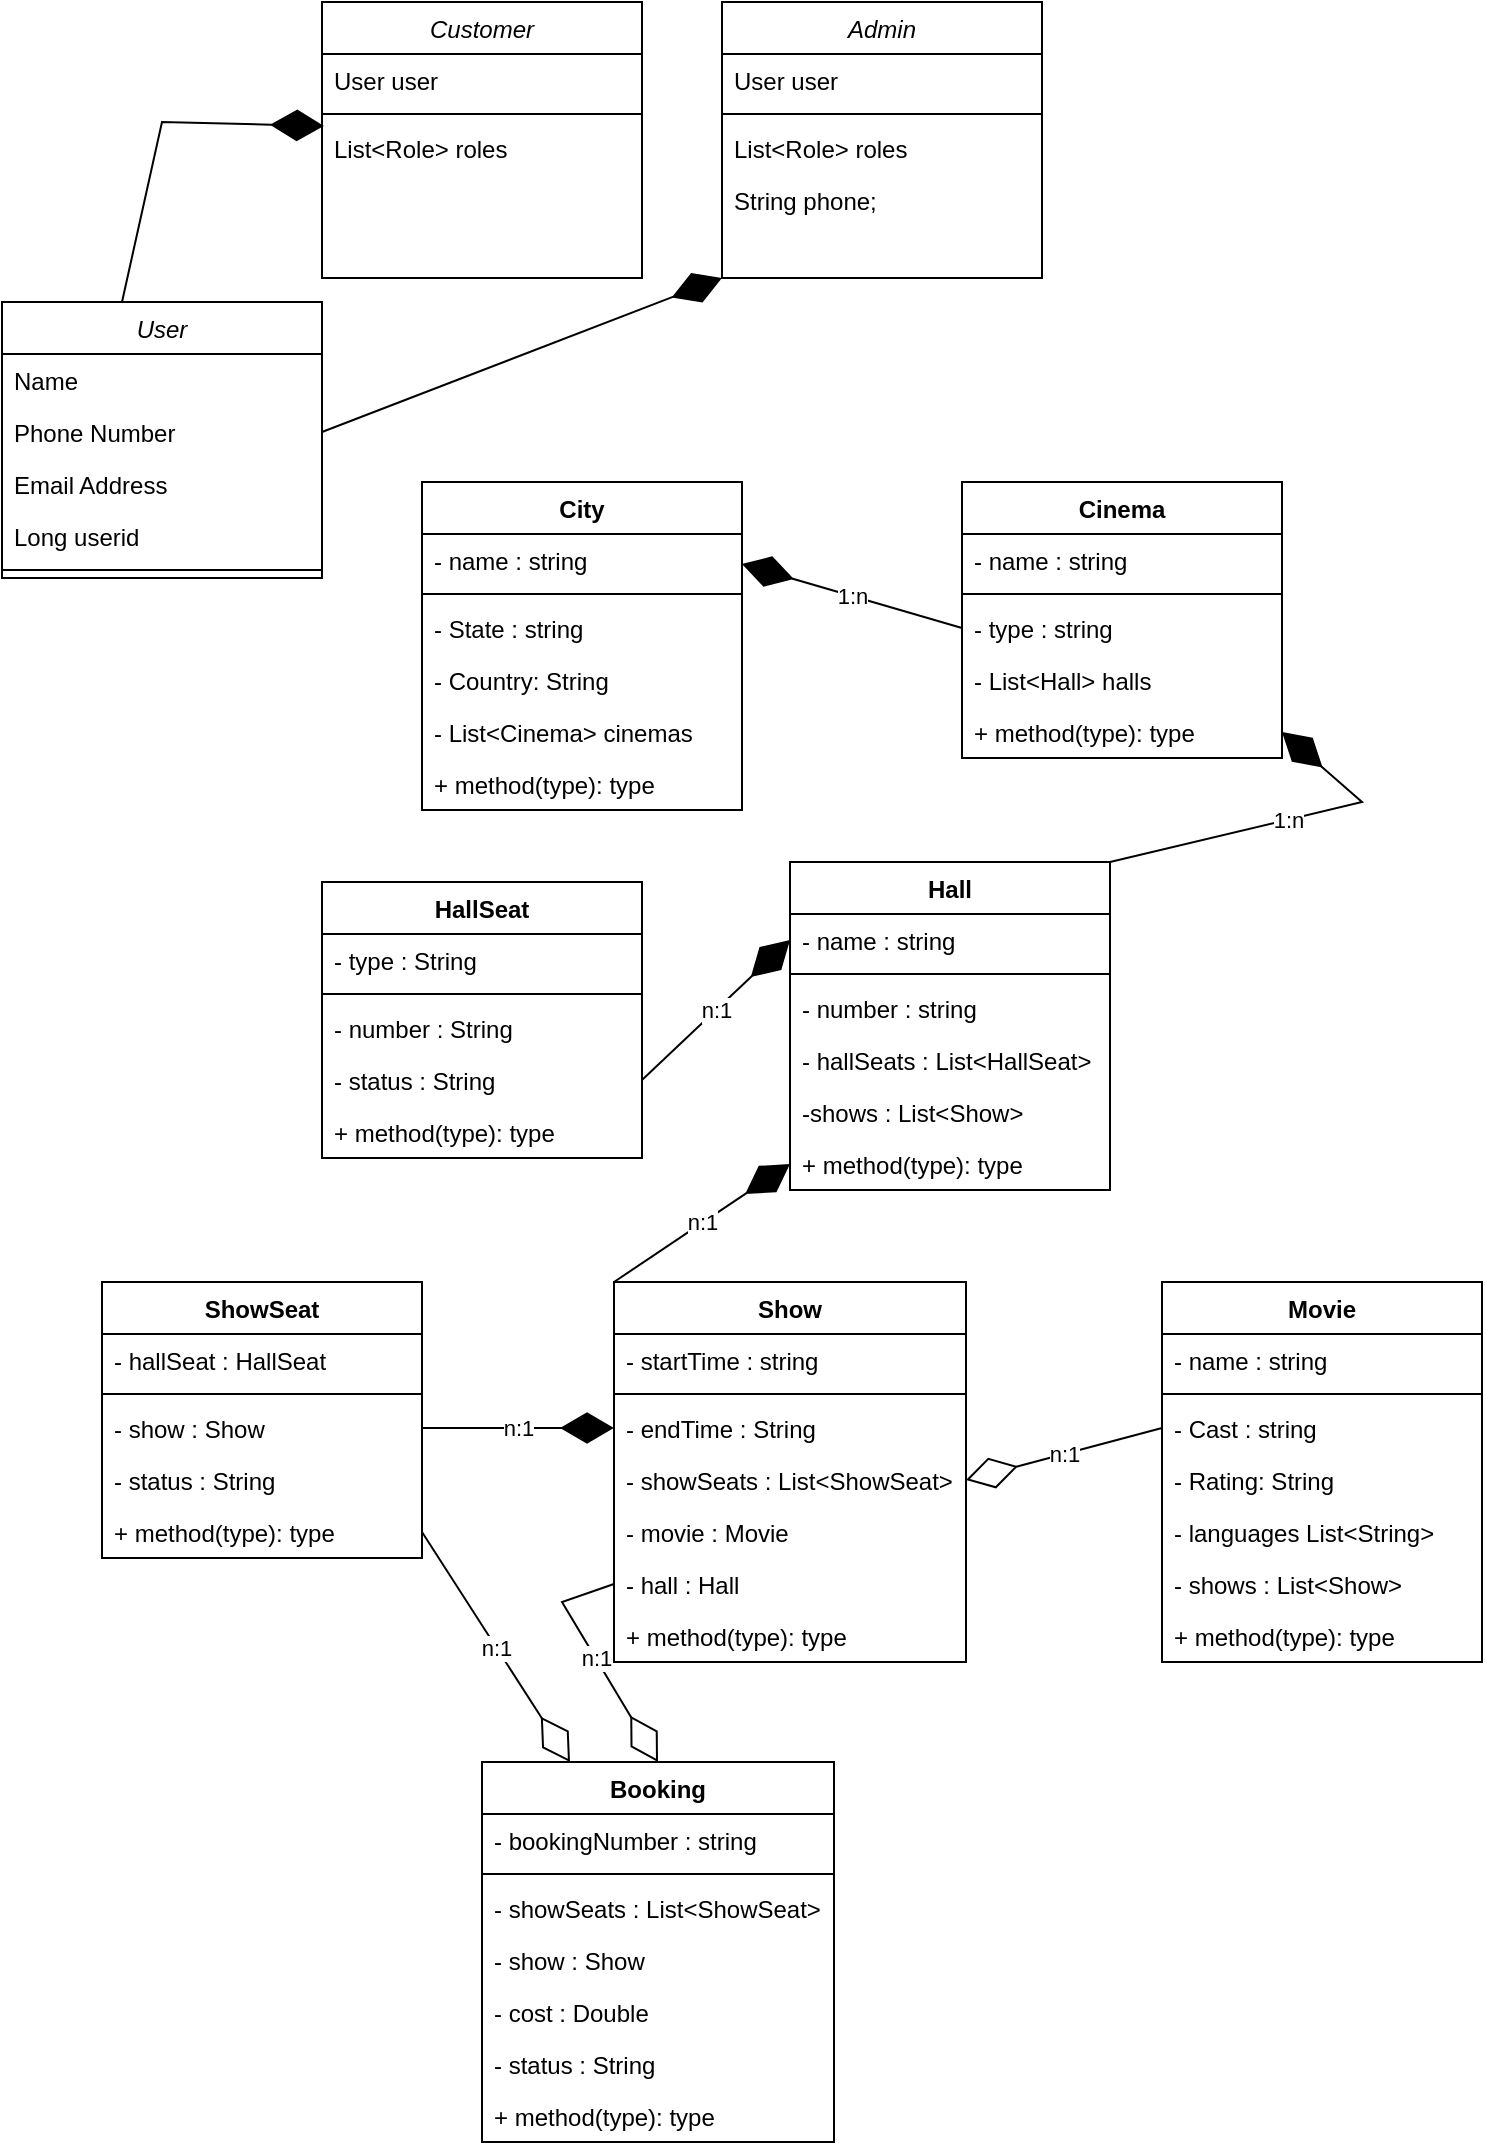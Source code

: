 <mxfile version="20.2.0" type="github">
  <diagram id="C5RBs43oDa-KdzZeNtuy" name="Page-1">
    <mxGraphModel dx="1038" dy="1716" grid="1" gridSize="10" guides="1" tooltips="1" connect="1" arrows="1" fold="1" page="1" pageScale="1" pageWidth="827" pageHeight="1169" math="0" shadow="0">
      <root>
        <mxCell id="WIyWlLk6GJQsqaUBKTNV-0" />
        <mxCell id="WIyWlLk6GJQsqaUBKTNV-1" parent="WIyWlLk6GJQsqaUBKTNV-0" />
        <mxCell id="zkfFHV4jXpPFQw0GAbJ--0" value="User" style="swimlane;fontStyle=2;align=center;verticalAlign=top;childLayout=stackLayout;horizontal=1;startSize=26;horizontalStack=0;resizeParent=1;resizeLast=0;collapsible=1;marginBottom=0;rounded=0;shadow=0;strokeWidth=1;" parent="WIyWlLk6GJQsqaUBKTNV-1" vertex="1">
          <mxGeometry x="20" y="-170" width="160" height="138" as="geometry">
            <mxRectangle x="230" y="140" width="160" height="26" as="alternateBounds" />
          </mxGeometry>
        </mxCell>
        <mxCell id="zkfFHV4jXpPFQw0GAbJ--1" value="Name" style="text;align=left;verticalAlign=top;spacingLeft=4;spacingRight=4;overflow=hidden;rotatable=0;points=[[0,0.5],[1,0.5]];portConstraint=eastwest;" parent="zkfFHV4jXpPFQw0GAbJ--0" vertex="1">
          <mxGeometry y="26" width="160" height="26" as="geometry" />
        </mxCell>
        <mxCell id="zkfFHV4jXpPFQw0GAbJ--2" value="Phone Number" style="text;align=left;verticalAlign=top;spacingLeft=4;spacingRight=4;overflow=hidden;rotatable=0;points=[[0,0.5],[1,0.5]];portConstraint=eastwest;rounded=0;shadow=0;html=0;" parent="zkfFHV4jXpPFQw0GAbJ--0" vertex="1">
          <mxGeometry y="52" width="160" height="26" as="geometry" />
        </mxCell>
        <mxCell id="zkfFHV4jXpPFQw0GAbJ--3" value="Email Address" style="text;align=left;verticalAlign=top;spacingLeft=4;spacingRight=4;overflow=hidden;rotatable=0;points=[[0,0.5],[1,0.5]];portConstraint=eastwest;rounded=0;shadow=0;html=0;" parent="zkfFHV4jXpPFQw0GAbJ--0" vertex="1">
          <mxGeometry y="78" width="160" height="26" as="geometry" />
        </mxCell>
        <mxCell id="QIYLtCQ3VaI3g75UJe9k-5" value="Long userid" style="text;align=left;verticalAlign=top;spacingLeft=4;spacingRight=4;overflow=hidden;rotatable=0;points=[[0,0.5],[1,0.5]];portConstraint=eastwest;rounded=0;shadow=0;html=0;" parent="zkfFHV4jXpPFQw0GAbJ--0" vertex="1">
          <mxGeometry y="104" width="160" height="26" as="geometry" />
        </mxCell>
        <mxCell id="zkfFHV4jXpPFQw0GAbJ--4" value="" style="line;html=1;strokeWidth=1;align=left;verticalAlign=middle;spacingTop=-1;spacingLeft=3;spacingRight=3;rotatable=0;labelPosition=right;points=[];portConstraint=eastwest;" parent="zkfFHV4jXpPFQw0GAbJ--0" vertex="1">
          <mxGeometry y="130" width="160" height="8" as="geometry" />
        </mxCell>
        <mxCell id="QIYLtCQ3VaI3g75UJe9k-0" value="Customer" style="swimlane;fontStyle=2;align=center;verticalAlign=top;childLayout=stackLayout;horizontal=1;startSize=26;horizontalStack=0;resizeParent=1;resizeLast=0;collapsible=1;marginBottom=0;rounded=0;shadow=0;strokeWidth=1;" parent="WIyWlLk6GJQsqaUBKTNV-1" vertex="1">
          <mxGeometry x="180" y="-320" width="160" height="138" as="geometry">
            <mxRectangle x="230" y="140" width="160" height="26" as="alternateBounds" />
          </mxGeometry>
        </mxCell>
        <mxCell id="QIYLtCQ3VaI3g75UJe9k-3" value="User user" style="text;align=left;verticalAlign=top;spacingLeft=4;spacingRight=4;overflow=hidden;rotatable=0;points=[[0,0.5],[1,0.5]];portConstraint=eastwest;rounded=0;shadow=0;html=0;" parent="QIYLtCQ3VaI3g75UJe9k-0" vertex="1">
          <mxGeometry y="26" width="160" height="26" as="geometry" />
        </mxCell>
        <mxCell id="QIYLtCQ3VaI3g75UJe9k-4" value="" style="line;html=1;strokeWidth=1;align=left;verticalAlign=middle;spacingTop=-1;spacingLeft=3;spacingRight=3;rotatable=0;labelPosition=right;points=[];portConstraint=eastwest;" parent="QIYLtCQ3VaI3g75UJe9k-0" vertex="1">
          <mxGeometry y="52" width="160" height="8" as="geometry" />
        </mxCell>
        <mxCell id="QIYLtCQ3VaI3g75UJe9k-6" value="List&lt;Role&gt; roles" style="text;align=left;verticalAlign=top;spacingLeft=4;spacingRight=4;overflow=hidden;rotatable=0;points=[[0,0.5],[1,0.5]];portConstraint=eastwest;rounded=0;shadow=0;html=0;" parent="QIYLtCQ3VaI3g75UJe9k-0" vertex="1">
          <mxGeometry y="60" width="160" height="26" as="geometry" />
        </mxCell>
        <mxCell id="QIYLtCQ3VaI3g75UJe9k-7" value="" style="endArrow=diamondThin;endFill=1;endSize=24;html=1;rounded=0;entryX=0.006;entryY=0.077;entryDx=0;entryDy=0;entryPerimeter=0;" parent="WIyWlLk6GJQsqaUBKTNV-1" target="QIYLtCQ3VaI3g75UJe9k-6" edge="1">
          <mxGeometry width="160" relative="1" as="geometry">
            <mxPoint x="80" y="-170" as="sourcePoint" />
            <mxPoint x="280" y="59" as="targetPoint" />
            <Array as="points">
              <mxPoint x="80" y="-170" />
              <mxPoint x="100" y="-260" />
            </Array>
          </mxGeometry>
        </mxCell>
        <mxCell id="QIYLtCQ3VaI3g75UJe9k-8" value="Admin" style="swimlane;fontStyle=2;align=center;verticalAlign=top;childLayout=stackLayout;horizontal=1;startSize=26;horizontalStack=0;resizeParent=1;resizeLast=0;collapsible=1;marginBottom=0;rounded=0;shadow=0;strokeWidth=1;" parent="WIyWlLk6GJQsqaUBKTNV-1" vertex="1">
          <mxGeometry x="380" y="-320" width="160" height="138" as="geometry">
            <mxRectangle x="230" y="140" width="160" height="26" as="alternateBounds" />
          </mxGeometry>
        </mxCell>
        <mxCell id="QIYLtCQ3VaI3g75UJe9k-9" value="User user" style="text;align=left;verticalAlign=top;spacingLeft=4;spacingRight=4;overflow=hidden;rotatable=0;points=[[0,0.5],[1,0.5]];portConstraint=eastwest;rounded=0;shadow=0;html=0;" parent="QIYLtCQ3VaI3g75UJe9k-8" vertex="1">
          <mxGeometry y="26" width="160" height="26" as="geometry" />
        </mxCell>
        <mxCell id="QIYLtCQ3VaI3g75UJe9k-10" value="" style="line;html=1;strokeWidth=1;align=left;verticalAlign=middle;spacingTop=-1;spacingLeft=3;spacingRight=3;rotatable=0;labelPosition=right;points=[];portConstraint=eastwest;" parent="QIYLtCQ3VaI3g75UJe9k-8" vertex="1">
          <mxGeometry y="52" width="160" height="8" as="geometry" />
        </mxCell>
        <mxCell id="QIYLtCQ3VaI3g75UJe9k-11" value="List&lt;Role&gt; roles" style="text;align=left;verticalAlign=top;spacingLeft=4;spacingRight=4;overflow=hidden;rotatable=0;points=[[0,0.5],[1,0.5]];portConstraint=eastwest;rounded=0;shadow=0;html=0;" parent="QIYLtCQ3VaI3g75UJe9k-8" vertex="1">
          <mxGeometry y="60" width="160" height="26" as="geometry" />
        </mxCell>
        <mxCell id="QIYLtCQ3VaI3g75UJe9k-12" value="String phone;" style="text;align=left;verticalAlign=top;spacingLeft=4;spacingRight=4;overflow=hidden;rotatable=0;points=[[0,0.5],[1,0.5]];portConstraint=eastwest;rounded=0;shadow=0;html=0;" parent="QIYLtCQ3VaI3g75UJe9k-8" vertex="1">
          <mxGeometry y="86" width="160" height="26" as="geometry" />
        </mxCell>
        <mxCell id="QIYLtCQ3VaI3g75UJe9k-13" value="" style="endArrow=diamondThin;endFill=1;endSize=24;html=1;rounded=0;entryX=0;entryY=1;entryDx=0;entryDy=0;exitX=1;exitY=0.5;exitDx=0;exitDy=0;" parent="WIyWlLk6GJQsqaUBKTNV-1" source="zkfFHV4jXpPFQw0GAbJ--2" target="QIYLtCQ3VaI3g75UJe9k-8" edge="1">
          <mxGeometry width="160" relative="1" as="geometry">
            <mxPoint x="250" y="-90" as="sourcePoint" />
            <mxPoint x="410" y="-90" as="targetPoint" />
          </mxGeometry>
        </mxCell>
        <mxCell id="QIYLtCQ3VaI3g75UJe9k-14" value="City" style="swimlane;fontStyle=1;align=center;verticalAlign=top;childLayout=stackLayout;horizontal=1;startSize=26;horizontalStack=0;resizeParent=1;resizeParentMax=0;resizeLast=0;collapsible=1;marginBottom=0;" parent="WIyWlLk6GJQsqaUBKTNV-1" vertex="1">
          <mxGeometry x="230" y="-80" width="160" height="164" as="geometry" />
        </mxCell>
        <mxCell id="QIYLtCQ3VaI3g75UJe9k-15" value="- name : string" style="text;strokeColor=none;fillColor=none;align=left;verticalAlign=top;spacingLeft=4;spacingRight=4;overflow=hidden;rotatable=0;points=[[0,0.5],[1,0.5]];portConstraint=eastwest;" parent="QIYLtCQ3VaI3g75UJe9k-14" vertex="1">
          <mxGeometry y="26" width="160" height="26" as="geometry" />
        </mxCell>
        <mxCell id="QIYLtCQ3VaI3g75UJe9k-16" value="" style="line;strokeWidth=1;fillColor=none;align=left;verticalAlign=middle;spacingTop=-1;spacingLeft=3;spacingRight=3;rotatable=0;labelPosition=right;points=[];portConstraint=eastwest;" parent="QIYLtCQ3VaI3g75UJe9k-14" vertex="1">
          <mxGeometry y="52" width="160" height="8" as="geometry" />
        </mxCell>
        <mxCell id="RCqv2keziCaq3FhdRosL-4" value="- State : string" style="text;strokeColor=none;fillColor=none;align=left;verticalAlign=top;spacingLeft=4;spacingRight=4;overflow=hidden;rotatable=0;points=[[0,0.5],[1,0.5]];portConstraint=eastwest;" vertex="1" parent="QIYLtCQ3VaI3g75UJe9k-14">
          <mxGeometry y="60" width="160" height="26" as="geometry" />
        </mxCell>
        <mxCell id="RCqv2keziCaq3FhdRosL-5" value="- Country: String" style="text;strokeColor=none;fillColor=none;align=left;verticalAlign=top;spacingLeft=4;spacingRight=4;overflow=hidden;rotatable=0;points=[[0,0.5],[1,0.5]];portConstraint=eastwest;" vertex="1" parent="QIYLtCQ3VaI3g75UJe9k-14">
          <mxGeometry y="86" width="160" height="26" as="geometry" />
        </mxCell>
        <mxCell id="RCqv2keziCaq3FhdRosL-6" value="- List&lt;Cinema&gt; cinemas" style="text;strokeColor=none;fillColor=none;align=left;verticalAlign=top;spacingLeft=4;spacingRight=4;overflow=hidden;rotatable=0;points=[[0,0.5],[1,0.5]];portConstraint=eastwest;" vertex="1" parent="QIYLtCQ3VaI3g75UJe9k-14">
          <mxGeometry y="112" width="160" height="26" as="geometry" />
        </mxCell>
        <mxCell id="QIYLtCQ3VaI3g75UJe9k-17" value="+ method(type): type" style="text;strokeColor=none;fillColor=none;align=left;verticalAlign=top;spacingLeft=4;spacingRight=4;overflow=hidden;rotatable=0;points=[[0,0.5],[1,0.5]];portConstraint=eastwest;" parent="QIYLtCQ3VaI3g75UJe9k-14" vertex="1">
          <mxGeometry y="138" width="160" height="26" as="geometry" />
        </mxCell>
        <mxCell id="RCqv2keziCaq3FhdRosL-7" value="Cinema" style="swimlane;fontStyle=1;align=center;verticalAlign=top;childLayout=stackLayout;horizontal=1;startSize=26;horizontalStack=0;resizeParent=1;resizeParentMax=0;resizeLast=0;collapsible=1;marginBottom=0;" vertex="1" parent="WIyWlLk6GJQsqaUBKTNV-1">
          <mxGeometry x="500" y="-80" width="160" height="138" as="geometry" />
        </mxCell>
        <mxCell id="RCqv2keziCaq3FhdRosL-8" value="- name : string" style="text;strokeColor=none;fillColor=none;align=left;verticalAlign=top;spacingLeft=4;spacingRight=4;overflow=hidden;rotatable=0;points=[[0,0.5],[1,0.5]];portConstraint=eastwest;" vertex="1" parent="RCqv2keziCaq3FhdRosL-7">
          <mxGeometry y="26" width="160" height="26" as="geometry" />
        </mxCell>
        <mxCell id="RCqv2keziCaq3FhdRosL-9" value="" style="line;strokeWidth=1;fillColor=none;align=left;verticalAlign=middle;spacingTop=-1;spacingLeft=3;spacingRight=3;rotatable=0;labelPosition=right;points=[];portConstraint=eastwest;" vertex="1" parent="RCqv2keziCaq3FhdRosL-7">
          <mxGeometry y="52" width="160" height="8" as="geometry" />
        </mxCell>
        <mxCell id="RCqv2keziCaq3FhdRosL-10" value="- type : string" style="text;strokeColor=none;fillColor=none;align=left;verticalAlign=top;spacingLeft=4;spacingRight=4;overflow=hidden;rotatable=0;points=[[0,0.5],[1,0.5]];portConstraint=eastwest;" vertex="1" parent="RCqv2keziCaq3FhdRosL-7">
          <mxGeometry y="60" width="160" height="26" as="geometry" />
        </mxCell>
        <mxCell id="RCqv2keziCaq3FhdRosL-12" value="- List&lt;Hall&gt; halls" style="text;strokeColor=none;fillColor=none;align=left;verticalAlign=top;spacingLeft=4;spacingRight=4;overflow=hidden;rotatable=0;points=[[0,0.5],[1,0.5]];portConstraint=eastwest;" vertex="1" parent="RCqv2keziCaq3FhdRosL-7">
          <mxGeometry y="86" width="160" height="26" as="geometry" />
        </mxCell>
        <mxCell id="RCqv2keziCaq3FhdRosL-13" value="+ method(type): type" style="text;strokeColor=none;fillColor=none;align=left;verticalAlign=top;spacingLeft=4;spacingRight=4;overflow=hidden;rotatable=0;points=[[0,0.5],[1,0.5]];portConstraint=eastwest;" vertex="1" parent="RCqv2keziCaq3FhdRosL-7">
          <mxGeometry y="112" width="160" height="26" as="geometry" />
        </mxCell>
        <mxCell id="RCqv2keziCaq3FhdRosL-14" value="1:n" style="endArrow=diamondThin;endFill=1;endSize=24;html=1;rounded=0;entryX=1;entryY=0.25;entryDx=0;entryDy=0;exitX=0;exitY=0.5;exitDx=0;exitDy=0;" edge="1" parent="WIyWlLk6GJQsqaUBKTNV-1" source="RCqv2keziCaq3FhdRosL-10" target="QIYLtCQ3VaI3g75UJe9k-14">
          <mxGeometry width="160" relative="1" as="geometry">
            <mxPoint x="330" y="160" as="sourcePoint" />
            <mxPoint x="490" y="160" as="targetPoint" />
          </mxGeometry>
        </mxCell>
        <mxCell id="RCqv2keziCaq3FhdRosL-15" value="Hall" style="swimlane;fontStyle=1;align=center;verticalAlign=top;childLayout=stackLayout;horizontal=1;startSize=26;horizontalStack=0;resizeParent=1;resizeParentMax=0;resizeLast=0;collapsible=1;marginBottom=0;" vertex="1" parent="WIyWlLk6GJQsqaUBKTNV-1">
          <mxGeometry x="414" y="110" width="160" height="164" as="geometry" />
        </mxCell>
        <mxCell id="RCqv2keziCaq3FhdRosL-16" value="- name : string" style="text;strokeColor=none;fillColor=none;align=left;verticalAlign=top;spacingLeft=4;spacingRight=4;overflow=hidden;rotatable=0;points=[[0,0.5],[1,0.5]];portConstraint=eastwest;" vertex="1" parent="RCqv2keziCaq3FhdRosL-15">
          <mxGeometry y="26" width="160" height="26" as="geometry" />
        </mxCell>
        <mxCell id="RCqv2keziCaq3FhdRosL-17" value="" style="line;strokeWidth=1;fillColor=none;align=left;verticalAlign=middle;spacingTop=-1;spacingLeft=3;spacingRight=3;rotatable=0;labelPosition=right;points=[];portConstraint=eastwest;" vertex="1" parent="RCqv2keziCaq3FhdRosL-15">
          <mxGeometry y="52" width="160" height="8" as="geometry" />
        </mxCell>
        <mxCell id="RCqv2keziCaq3FhdRosL-18" value="- number : string" style="text;strokeColor=none;fillColor=none;align=left;verticalAlign=top;spacingLeft=4;spacingRight=4;overflow=hidden;rotatable=0;points=[[0,0.5],[1,0.5]];portConstraint=eastwest;" vertex="1" parent="RCqv2keziCaq3FhdRosL-15">
          <mxGeometry y="60" width="160" height="26" as="geometry" />
        </mxCell>
        <mxCell id="RCqv2keziCaq3FhdRosL-19" value="- hallSeats : List&lt;HallSeat&gt;" style="text;strokeColor=none;fillColor=none;align=left;verticalAlign=top;spacingLeft=4;spacingRight=4;overflow=hidden;rotatable=0;points=[[0,0.5],[1,0.5]];portConstraint=eastwest;" vertex="1" parent="RCqv2keziCaq3FhdRosL-15">
          <mxGeometry y="86" width="160" height="26" as="geometry" />
        </mxCell>
        <mxCell id="RCqv2keziCaq3FhdRosL-21" value="-shows : List&lt;Show&gt; " style="text;strokeColor=none;fillColor=none;align=left;verticalAlign=top;spacingLeft=4;spacingRight=4;overflow=hidden;rotatable=0;points=[[0,0.5],[1,0.5]];portConstraint=eastwest;" vertex="1" parent="RCqv2keziCaq3FhdRosL-15">
          <mxGeometry y="112" width="160" height="26" as="geometry" />
        </mxCell>
        <mxCell id="RCqv2keziCaq3FhdRosL-20" value="+ method(type): type" style="text;strokeColor=none;fillColor=none;align=left;verticalAlign=top;spacingLeft=4;spacingRight=4;overflow=hidden;rotatable=0;points=[[0,0.5],[1,0.5]];portConstraint=eastwest;" vertex="1" parent="RCqv2keziCaq3FhdRosL-15">
          <mxGeometry y="138" width="160" height="26" as="geometry" />
        </mxCell>
        <mxCell id="RCqv2keziCaq3FhdRosL-22" value="1:n" style="endArrow=diamondThin;endFill=1;endSize=24;html=1;rounded=0;entryX=1;entryY=0.5;entryDx=0;entryDy=0;exitX=1;exitY=0;exitDx=0;exitDy=0;" edge="1" parent="WIyWlLk6GJQsqaUBKTNV-1" source="RCqv2keziCaq3FhdRosL-15" target="RCqv2keziCaq3FhdRosL-13">
          <mxGeometry width="160" relative="1" as="geometry">
            <mxPoint x="574" y="170" as="sourcePoint" />
            <mxPoint x="750" y="10" as="targetPoint" />
            <Array as="points">
              <mxPoint x="700" y="80" />
            </Array>
          </mxGeometry>
        </mxCell>
        <mxCell id="RCqv2keziCaq3FhdRosL-23" value="HallSeat" style="swimlane;fontStyle=1;align=center;verticalAlign=top;childLayout=stackLayout;horizontal=1;startSize=26;horizontalStack=0;resizeParent=1;resizeParentMax=0;resizeLast=0;collapsible=1;marginBottom=0;" vertex="1" parent="WIyWlLk6GJQsqaUBKTNV-1">
          <mxGeometry x="180" y="120" width="160" height="138" as="geometry" />
        </mxCell>
        <mxCell id="RCqv2keziCaq3FhdRosL-24" value="- type : String" style="text;strokeColor=none;fillColor=none;align=left;verticalAlign=top;spacingLeft=4;spacingRight=4;overflow=hidden;rotatable=0;points=[[0,0.5],[1,0.5]];portConstraint=eastwest;" vertex="1" parent="RCqv2keziCaq3FhdRosL-23">
          <mxGeometry y="26" width="160" height="26" as="geometry" />
        </mxCell>
        <mxCell id="RCqv2keziCaq3FhdRosL-25" value="" style="line;strokeWidth=1;fillColor=none;align=left;verticalAlign=middle;spacingTop=-1;spacingLeft=3;spacingRight=3;rotatable=0;labelPosition=right;points=[];portConstraint=eastwest;" vertex="1" parent="RCqv2keziCaq3FhdRosL-23">
          <mxGeometry y="52" width="160" height="8" as="geometry" />
        </mxCell>
        <mxCell id="RCqv2keziCaq3FhdRosL-26" value="- number : String" style="text;strokeColor=none;fillColor=none;align=left;verticalAlign=top;spacingLeft=4;spacingRight=4;overflow=hidden;rotatable=0;points=[[0,0.5],[1,0.5]];portConstraint=eastwest;" vertex="1" parent="RCqv2keziCaq3FhdRosL-23">
          <mxGeometry y="60" width="160" height="26" as="geometry" />
        </mxCell>
        <mxCell id="RCqv2keziCaq3FhdRosL-27" value="- status : String" style="text;strokeColor=none;fillColor=none;align=left;verticalAlign=top;spacingLeft=4;spacingRight=4;overflow=hidden;rotatable=0;points=[[0,0.5],[1,0.5]];portConstraint=eastwest;" vertex="1" parent="RCqv2keziCaq3FhdRosL-23">
          <mxGeometry y="86" width="160" height="26" as="geometry" />
        </mxCell>
        <mxCell id="RCqv2keziCaq3FhdRosL-29" value="+ method(type): type" style="text;strokeColor=none;fillColor=none;align=left;verticalAlign=top;spacingLeft=4;spacingRight=4;overflow=hidden;rotatable=0;points=[[0,0.5],[1,0.5]];portConstraint=eastwest;" vertex="1" parent="RCqv2keziCaq3FhdRosL-23">
          <mxGeometry y="112" width="160" height="26" as="geometry" />
        </mxCell>
        <mxCell id="RCqv2keziCaq3FhdRosL-30" value="n:1" style="endArrow=diamondThin;endFill=1;endSize=24;html=1;rounded=0;exitX=1;exitY=0.5;exitDx=0;exitDy=0;entryX=0;entryY=0.5;entryDx=0;entryDy=0;" edge="1" parent="WIyWlLk6GJQsqaUBKTNV-1" source="RCqv2keziCaq3FhdRosL-27" target="RCqv2keziCaq3FhdRosL-16">
          <mxGeometry width="160" relative="1" as="geometry">
            <mxPoint x="254" y="140" as="sourcePoint" />
            <mxPoint x="414" y="140" as="targetPoint" />
          </mxGeometry>
        </mxCell>
        <mxCell id="RCqv2keziCaq3FhdRosL-31" value="Show" style="swimlane;fontStyle=1;align=center;verticalAlign=top;childLayout=stackLayout;horizontal=1;startSize=26;horizontalStack=0;resizeParent=1;resizeParentMax=0;resizeLast=0;collapsible=1;marginBottom=0;" vertex="1" parent="WIyWlLk6GJQsqaUBKTNV-1">
          <mxGeometry x="326" y="320" width="176" height="190" as="geometry" />
        </mxCell>
        <mxCell id="RCqv2keziCaq3FhdRosL-32" value="- startTime : string" style="text;strokeColor=none;fillColor=none;align=left;verticalAlign=top;spacingLeft=4;spacingRight=4;overflow=hidden;rotatable=0;points=[[0,0.5],[1,0.5]];portConstraint=eastwest;" vertex="1" parent="RCqv2keziCaq3FhdRosL-31">
          <mxGeometry y="26" width="176" height="26" as="geometry" />
        </mxCell>
        <mxCell id="RCqv2keziCaq3FhdRosL-33" value="" style="line;strokeWidth=1;fillColor=none;align=left;verticalAlign=middle;spacingTop=-1;spacingLeft=3;spacingRight=3;rotatable=0;labelPosition=right;points=[];portConstraint=eastwest;" vertex="1" parent="RCqv2keziCaq3FhdRosL-31">
          <mxGeometry y="52" width="176" height="8" as="geometry" />
        </mxCell>
        <mxCell id="RCqv2keziCaq3FhdRosL-34" value="- endTime : String" style="text;strokeColor=none;fillColor=none;align=left;verticalAlign=top;spacingLeft=4;spacingRight=4;overflow=hidden;rotatable=0;points=[[0,0.5],[1,0.5]];portConstraint=eastwest;" vertex="1" parent="RCqv2keziCaq3FhdRosL-31">
          <mxGeometry y="60" width="176" height="26" as="geometry" />
        </mxCell>
        <mxCell id="RCqv2keziCaq3FhdRosL-35" value="- showSeats : List&lt;ShowSeat&gt;" style="text;strokeColor=none;fillColor=none;align=left;verticalAlign=top;spacingLeft=4;spacingRight=4;overflow=hidden;rotatable=0;points=[[0,0.5],[1,0.5]];portConstraint=eastwest;" vertex="1" parent="RCqv2keziCaq3FhdRosL-31">
          <mxGeometry y="86" width="176" height="26" as="geometry" />
        </mxCell>
        <mxCell id="RCqv2keziCaq3FhdRosL-36" value="- movie : Movie" style="text;strokeColor=none;fillColor=none;align=left;verticalAlign=top;spacingLeft=4;spacingRight=4;overflow=hidden;rotatable=0;points=[[0,0.5],[1,0.5]];portConstraint=eastwest;" vertex="1" parent="RCqv2keziCaq3FhdRosL-31">
          <mxGeometry y="112" width="176" height="26" as="geometry" />
        </mxCell>
        <mxCell id="RCqv2keziCaq3FhdRosL-57" value="- hall : Hall" style="text;strokeColor=none;fillColor=none;align=left;verticalAlign=top;spacingLeft=4;spacingRight=4;overflow=hidden;rotatable=0;points=[[0,0.5],[1,0.5]];portConstraint=eastwest;" vertex="1" parent="RCqv2keziCaq3FhdRosL-31">
          <mxGeometry y="138" width="176" height="26" as="geometry" />
        </mxCell>
        <mxCell id="RCqv2keziCaq3FhdRosL-37" value="+ method(type): type" style="text;strokeColor=none;fillColor=none;align=left;verticalAlign=top;spacingLeft=4;spacingRight=4;overflow=hidden;rotatable=0;points=[[0,0.5],[1,0.5]];portConstraint=eastwest;" vertex="1" parent="RCqv2keziCaq3FhdRosL-31">
          <mxGeometry y="164" width="176" height="26" as="geometry" />
        </mxCell>
        <mxCell id="RCqv2keziCaq3FhdRosL-39" value="ShowSeat" style="swimlane;fontStyle=1;align=center;verticalAlign=top;childLayout=stackLayout;horizontal=1;startSize=26;horizontalStack=0;resizeParent=1;resizeParentMax=0;resizeLast=0;collapsible=1;marginBottom=0;" vertex="1" parent="WIyWlLk6GJQsqaUBKTNV-1">
          <mxGeometry x="70" y="320" width="160" height="138" as="geometry" />
        </mxCell>
        <mxCell id="RCqv2keziCaq3FhdRosL-40" value="- hallSeat : HallSeat" style="text;strokeColor=none;fillColor=none;align=left;verticalAlign=top;spacingLeft=4;spacingRight=4;overflow=hidden;rotatable=0;points=[[0,0.5],[1,0.5]];portConstraint=eastwest;" vertex="1" parent="RCqv2keziCaq3FhdRosL-39">
          <mxGeometry y="26" width="160" height="26" as="geometry" />
        </mxCell>
        <mxCell id="RCqv2keziCaq3FhdRosL-41" value="" style="line;strokeWidth=1;fillColor=none;align=left;verticalAlign=middle;spacingTop=-1;spacingLeft=3;spacingRight=3;rotatable=0;labelPosition=right;points=[];portConstraint=eastwest;" vertex="1" parent="RCqv2keziCaq3FhdRosL-39">
          <mxGeometry y="52" width="160" height="8" as="geometry" />
        </mxCell>
        <mxCell id="RCqv2keziCaq3FhdRosL-42" value="- show : Show" style="text;strokeColor=none;fillColor=none;align=left;verticalAlign=top;spacingLeft=4;spacingRight=4;overflow=hidden;rotatable=0;points=[[0,0.5],[1,0.5]];portConstraint=eastwest;" vertex="1" parent="RCqv2keziCaq3FhdRosL-39">
          <mxGeometry y="60" width="160" height="26" as="geometry" />
        </mxCell>
        <mxCell id="RCqv2keziCaq3FhdRosL-43" value="- status : String" style="text;strokeColor=none;fillColor=none;align=left;verticalAlign=top;spacingLeft=4;spacingRight=4;overflow=hidden;rotatable=0;points=[[0,0.5],[1,0.5]];portConstraint=eastwest;" vertex="1" parent="RCqv2keziCaq3FhdRosL-39">
          <mxGeometry y="86" width="160" height="26" as="geometry" />
        </mxCell>
        <mxCell id="RCqv2keziCaq3FhdRosL-44" value="+ method(type): type" style="text;strokeColor=none;fillColor=none;align=left;verticalAlign=top;spacingLeft=4;spacingRight=4;overflow=hidden;rotatable=0;points=[[0,0.5],[1,0.5]];portConstraint=eastwest;" vertex="1" parent="RCqv2keziCaq3FhdRosL-39">
          <mxGeometry y="112" width="160" height="26" as="geometry" />
        </mxCell>
        <mxCell id="RCqv2keziCaq3FhdRosL-45" value="n:1" style="endArrow=diamondThin;endFill=1;endSize=24;html=1;rounded=0;exitX=1;exitY=0.5;exitDx=0;exitDy=0;entryX=0;entryY=0.5;entryDx=0;entryDy=0;" edge="1" parent="WIyWlLk6GJQsqaUBKTNV-1" source="RCqv2keziCaq3FhdRosL-42" target="RCqv2keziCaq3FhdRosL-34">
          <mxGeometry width="160" relative="1" as="geometry">
            <mxPoint x="252" y="410" as="sourcePoint" />
            <mxPoint x="326" y="340" as="targetPoint" />
          </mxGeometry>
        </mxCell>
        <mxCell id="RCqv2keziCaq3FhdRosL-46" value="Movie" style="swimlane;fontStyle=1;align=center;verticalAlign=top;childLayout=stackLayout;horizontal=1;startSize=26;horizontalStack=0;resizeParent=1;resizeParentMax=0;resizeLast=0;collapsible=1;marginBottom=0;" vertex="1" parent="WIyWlLk6GJQsqaUBKTNV-1">
          <mxGeometry x="600" y="320" width="160" height="190" as="geometry" />
        </mxCell>
        <mxCell id="RCqv2keziCaq3FhdRosL-47" value="- name : string" style="text;strokeColor=none;fillColor=none;align=left;verticalAlign=top;spacingLeft=4;spacingRight=4;overflow=hidden;rotatable=0;points=[[0,0.5],[1,0.5]];portConstraint=eastwest;" vertex="1" parent="RCqv2keziCaq3FhdRosL-46">
          <mxGeometry y="26" width="160" height="26" as="geometry" />
        </mxCell>
        <mxCell id="RCqv2keziCaq3FhdRosL-48" value="" style="line;strokeWidth=1;fillColor=none;align=left;verticalAlign=middle;spacingTop=-1;spacingLeft=3;spacingRight=3;rotatable=0;labelPosition=right;points=[];portConstraint=eastwest;" vertex="1" parent="RCqv2keziCaq3FhdRosL-46">
          <mxGeometry y="52" width="160" height="8" as="geometry" />
        </mxCell>
        <mxCell id="RCqv2keziCaq3FhdRosL-49" value="- Cast : string" style="text;strokeColor=none;fillColor=none;align=left;verticalAlign=top;spacingLeft=4;spacingRight=4;overflow=hidden;rotatable=0;points=[[0,0.5],[1,0.5]];portConstraint=eastwest;" vertex="1" parent="RCqv2keziCaq3FhdRosL-46">
          <mxGeometry y="60" width="160" height="26" as="geometry" />
        </mxCell>
        <mxCell id="RCqv2keziCaq3FhdRosL-50" value="- Rating: String" style="text;strokeColor=none;fillColor=none;align=left;verticalAlign=top;spacingLeft=4;spacingRight=4;overflow=hidden;rotatable=0;points=[[0,0.5],[1,0.5]];portConstraint=eastwest;" vertex="1" parent="RCqv2keziCaq3FhdRosL-46">
          <mxGeometry y="86" width="160" height="26" as="geometry" />
        </mxCell>
        <mxCell id="RCqv2keziCaq3FhdRosL-51" value="- languages List&lt;String&gt;" style="text;strokeColor=none;fillColor=none;align=left;verticalAlign=top;spacingLeft=4;spacingRight=4;overflow=hidden;rotatable=0;points=[[0,0.5],[1,0.5]];portConstraint=eastwest;" vertex="1" parent="RCqv2keziCaq3FhdRosL-46">
          <mxGeometry y="112" width="160" height="26" as="geometry" />
        </mxCell>
        <mxCell id="RCqv2keziCaq3FhdRosL-53" value="- shows : List&lt;Show&gt;" style="text;strokeColor=none;fillColor=none;align=left;verticalAlign=top;spacingLeft=4;spacingRight=4;overflow=hidden;rotatable=0;points=[[0,0.5],[1,0.5]];portConstraint=eastwest;" vertex="1" parent="RCqv2keziCaq3FhdRosL-46">
          <mxGeometry y="138" width="160" height="26" as="geometry" />
        </mxCell>
        <mxCell id="RCqv2keziCaq3FhdRosL-52" value="+ method(type): type" style="text;strokeColor=none;fillColor=none;align=left;verticalAlign=top;spacingLeft=4;spacingRight=4;overflow=hidden;rotatable=0;points=[[0,0.5],[1,0.5]];portConstraint=eastwest;" vertex="1" parent="RCqv2keziCaq3FhdRosL-46">
          <mxGeometry y="164" width="160" height="26" as="geometry" />
        </mxCell>
        <mxCell id="RCqv2keziCaq3FhdRosL-58" value="n:1" style="endArrow=diamondThin;endFill=1;endSize=24;html=1;rounded=0;exitX=0;exitY=0;exitDx=0;exitDy=0;entryX=0;entryY=0.5;entryDx=0;entryDy=0;" edge="1" parent="WIyWlLk6GJQsqaUBKTNV-1" source="RCqv2keziCaq3FhdRosL-31" target="RCqv2keziCaq3FhdRosL-20">
          <mxGeometry width="160" relative="1" as="geometry">
            <mxPoint x="440" y="340" as="sourcePoint" />
            <mxPoint x="600" y="340" as="targetPoint" />
          </mxGeometry>
        </mxCell>
        <mxCell id="RCqv2keziCaq3FhdRosL-59" value="n:1" style="endArrow=diamondThin;endFill=0;endSize=24;html=1;rounded=0;entryX=1;entryY=0.5;entryDx=0;entryDy=0;exitX=0;exitY=0.5;exitDx=0;exitDy=0;" edge="1" parent="WIyWlLk6GJQsqaUBKTNV-1" source="RCqv2keziCaq3FhdRosL-49" target="RCqv2keziCaq3FhdRosL-35">
          <mxGeometry width="160" relative="1" as="geometry">
            <mxPoint x="440" y="340" as="sourcePoint" />
            <mxPoint x="600" y="340" as="targetPoint" />
          </mxGeometry>
        </mxCell>
        <mxCell id="RCqv2keziCaq3FhdRosL-60" value="Booking" style="swimlane;fontStyle=1;align=center;verticalAlign=top;childLayout=stackLayout;horizontal=1;startSize=26;horizontalStack=0;resizeParent=1;resizeParentMax=0;resizeLast=0;collapsible=1;marginBottom=0;" vertex="1" parent="WIyWlLk6GJQsqaUBKTNV-1">
          <mxGeometry x="260" y="560" width="176" height="190" as="geometry" />
        </mxCell>
        <mxCell id="RCqv2keziCaq3FhdRosL-61" value="- bookingNumber : string" style="text;strokeColor=none;fillColor=none;align=left;verticalAlign=top;spacingLeft=4;spacingRight=4;overflow=hidden;rotatable=0;points=[[0,0.5],[1,0.5]];portConstraint=eastwest;" vertex="1" parent="RCqv2keziCaq3FhdRosL-60">
          <mxGeometry y="26" width="176" height="26" as="geometry" />
        </mxCell>
        <mxCell id="RCqv2keziCaq3FhdRosL-62" value="" style="line;strokeWidth=1;fillColor=none;align=left;verticalAlign=middle;spacingTop=-1;spacingLeft=3;spacingRight=3;rotatable=0;labelPosition=right;points=[];portConstraint=eastwest;" vertex="1" parent="RCqv2keziCaq3FhdRosL-60">
          <mxGeometry y="52" width="176" height="8" as="geometry" />
        </mxCell>
        <mxCell id="RCqv2keziCaq3FhdRosL-64" value="- showSeats : List&lt;ShowSeat&gt;" style="text;strokeColor=none;fillColor=none;align=left;verticalAlign=top;spacingLeft=4;spacingRight=4;overflow=hidden;rotatable=0;points=[[0,0.5],[1,0.5]];portConstraint=eastwest;" vertex="1" parent="RCqv2keziCaq3FhdRosL-60">
          <mxGeometry y="60" width="176" height="26" as="geometry" />
        </mxCell>
        <mxCell id="RCqv2keziCaq3FhdRosL-65" value="- show : Show" style="text;strokeColor=none;fillColor=none;align=left;verticalAlign=top;spacingLeft=4;spacingRight=4;overflow=hidden;rotatable=0;points=[[0,0.5],[1,0.5]];portConstraint=eastwest;" vertex="1" parent="RCqv2keziCaq3FhdRosL-60">
          <mxGeometry y="86" width="176" height="26" as="geometry" />
        </mxCell>
        <mxCell id="RCqv2keziCaq3FhdRosL-68" value="- cost : Double" style="text;strokeColor=none;fillColor=none;align=left;verticalAlign=top;spacingLeft=4;spacingRight=4;overflow=hidden;rotatable=0;points=[[0,0.5],[1,0.5]];portConstraint=eastwest;" vertex="1" parent="RCqv2keziCaq3FhdRosL-60">
          <mxGeometry y="112" width="176" height="26" as="geometry" />
        </mxCell>
        <mxCell id="RCqv2keziCaq3FhdRosL-66" value="- status : String" style="text;strokeColor=none;fillColor=none;align=left;verticalAlign=top;spacingLeft=4;spacingRight=4;overflow=hidden;rotatable=0;points=[[0,0.5],[1,0.5]];portConstraint=eastwest;" vertex="1" parent="RCqv2keziCaq3FhdRosL-60">
          <mxGeometry y="138" width="176" height="26" as="geometry" />
        </mxCell>
        <mxCell id="RCqv2keziCaq3FhdRosL-67" value="+ method(type): type" style="text;strokeColor=none;fillColor=none;align=left;verticalAlign=top;spacingLeft=4;spacingRight=4;overflow=hidden;rotatable=0;points=[[0,0.5],[1,0.5]];portConstraint=eastwest;" vertex="1" parent="RCqv2keziCaq3FhdRosL-60">
          <mxGeometry y="164" width="176" height="26" as="geometry" />
        </mxCell>
        <mxCell id="RCqv2keziCaq3FhdRosL-69" value="n:1" style="endArrow=diamondThin;endFill=0;endSize=24;html=1;rounded=0;entryX=0.5;entryY=0;entryDx=0;entryDy=0;exitX=0;exitY=0.5;exitDx=0;exitDy=0;" edge="1" parent="WIyWlLk6GJQsqaUBKTNV-1" source="RCqv2keziCaq3FhdRosL-57" target="RCqv2keziCaq3FhdRosL-60">
          <mxGeometry width="160" relative="1" as="geometry">
            <mxPoint x="370" y="520" as="sourcePoint" />
            <mxPoint x="530" y="520" as="targetPoint" />
            <Array as="points">
              <mxPoint x="300" y="480" />
            </Array>
          </mxGeometry>
        </mxCell>
        <mxCell id="RCqv2keziCaq3FhdRosL-70" value="n:1" style="endArrow=diamondThin;endFill=0;endSize=24;html=1;rounded=0;entryX=0.25;entryY=0;entryDx=0;entryDy=0;exitX=1;exitY=0.5;exitDx=0;exitDy=0;" edge="1" parent="WIyWlLk6GJQsqaUBKTNV-1" source="RCqv2keziCaq3FhdRosL-44" target="RCqv2keziCaq3FhdRosL-60">
          <mxGeometry width="160" relative="1" as="geometry">
            <mxPoint x="70" y="450" as="sourcePoint" />
            <mxPoint x="130" y="547" as="targetPoint" />
          </mxGeometry>
        </mxCell>
      </root>
    </mxGraphModel>
  </diagram>
</mxfile>
